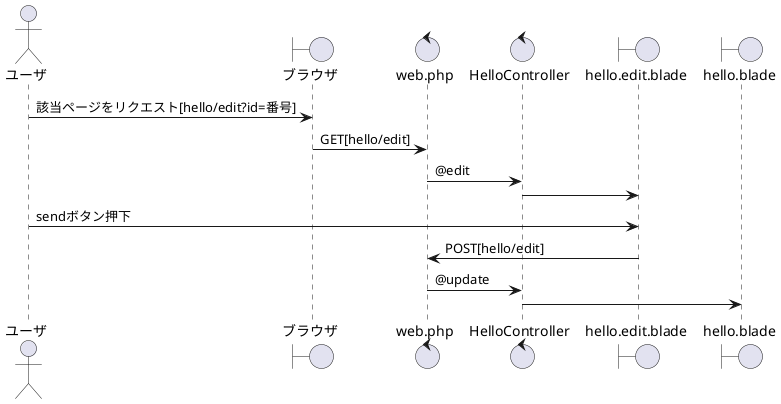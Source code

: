 @startuml 196_insert
actor ユーザ
boundary ブラウザ
control web.php
control HelloController
boundary hello.edit.blade
boundary hello.blade

ユーザ -> ブラウザ:該当ページをリクエスト[hello/edit?id=番号]
ブラウザ -> web.php: GET[hello/edit]
web.php -> HelloController:@edit
HelloController -> hello.edit.blade
ユーザ -> hello.edit.blade:sendボタン押下
hello.edit.blade -> web.php:POST[hello/edit]
web.php -> HelloController:@update
HelloController -> hello.blade
@enduml

